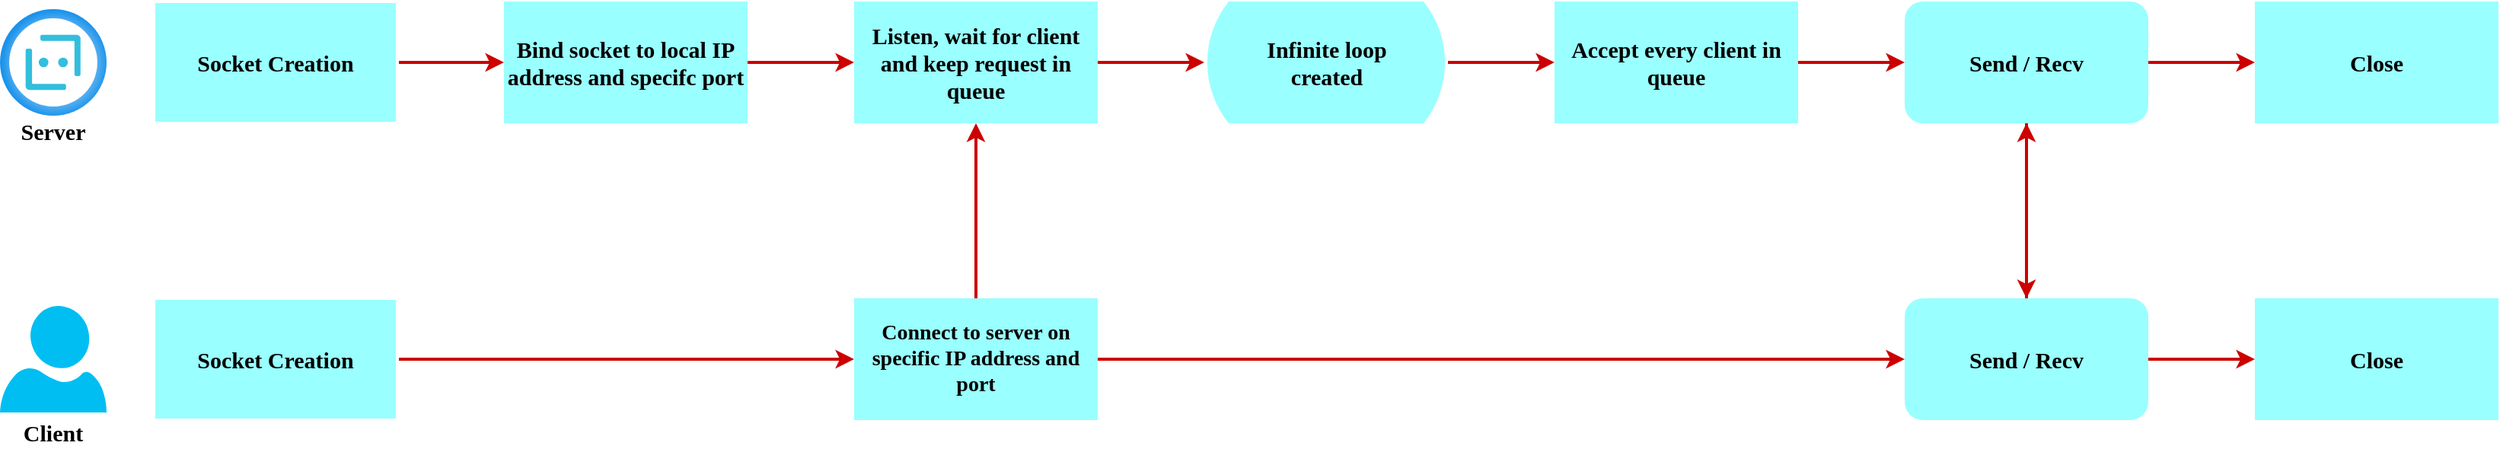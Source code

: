 <mxfile version="14.1.8" type="device"><diagram id="PEHcx1eiHYR9o6UcxjGh" name="Page-1"><mxGraphModel dx="2249" dy="816" grid="1" gridSize="10" guides="1" tooltips="1" connect="1" arrows="1" fold="1" page="1" pageScale="1" pageWidth="827" pageHeight="1169" math="0" shadow="0"><root><mxCell id="0"/><mxCell id="1" parent="0"/><mxCell id="b-gQB6hn-No2Mk-Usij--9" value="" style="aspect=fixed;html=1;points=[];align=center;image;fontSize=12;image=img/lib/azure2/ai_machine_learning/Bot_Services.svg;" parent="1" vertex="1"><mxGeometry x="-61" y="385" width="70" height="70" as="geometry"/></mxCell><mxCell id="b-gQB6hn-No2Mk-Usij--10" value="" style="verticalLabelPosition=bottom;html=1;verticalAlign=top;align=center;strokeColor=none;fillColor=#00BEF2;shape=mxgraph.azure.user;" parent="1" vertex="1"><mxGeometry x="-61" y="580" width="70" height="70" as="geometry"/></mxCell><mxCell id="b-gQB6hn-No2Mk-Usij--60" style="edgeStyle=orthogonalEdgeStyle;rounded=0;orthogonalLoop=1;jettySize=auto;html=1;strokeColor=#CC0000;strokeWidth=2;fontFamily=Verdana;fontSize=14;" parent="1" source="b-gQB6hn-No2Mk-Usij--11" target="b-gQB6hn-No2Mk-Usij--13" edge="1"><mxGeometry relative="1" as="geometry"/></mxCell><mxCell id="b-gQB6hn-No2Mk-Usij--11" value="&lt;div style=&quot;text-align: justify; font-size: 15px;&quot;&gt;&lt;b style=&quot;font-size: 15px;&quot;&gt;Socket Creation&lt;/b&gt;&lt;/div&gt;" style="rounded=0;whiteSpace=wrap;html=1;strokeWidth=2;strokeColor=#FFFFFF;fillColor=#99FFFF;fontFamily=Verdana;fontSize=15;" parent="1" vertex="1"><mxGeometry x="40" y="380" width="160" height="80" as="geometry"/></mxCell><mxCell id="b-gQB6hn-No2Mk-Usij--61" style="edgeStyle=orthogonalEdgeStyle;rounded=0;orthogonalLoop=1;jettySize=auto;html=1;strokeColor=#CC0000;strokeWidth=2;fontFamily=Verdana;fontSize=15;" parent="1" source="b-gQB6hn-No2Mk-Usij--13" target="b-gQB6hn-No2Mk-Usij--14" edge="1"><mxGeometry relative="1" as="geometry"/></mxCell><mxCell id="b-gQB6hn-No2Mk-Usij--13" value="Bind socket to local IP address and specifc port" style="rounded=0;whiteSpace=wrap;html=1;fontStyle=1;fontFamily=Verdana;fontSize=15;align=center;fillColor=#99FFFF;strokeColor=none;" parent="1" vertex="1"><mxGeometry x="270" y="380" width="160" height="80" as="geometry"/></mxCell><mxCell id="b-gQB6hn-No2Mk-Usij--62" value="" style="edgeStyle=orthogonalEdgeStyle;rounded=0;orthogonalLoop=1;jettySize=auto;html=1;strokeColor=#CC0000;strokeWidth=2;fontFamily=Verdana;fontSize=15;" parent="1" source="b-gQB6hn-No2Mk-Usij--14" target="b-gQB6hn-No2Mk-Usij--16" edge="1"><mxGeometry relative="1" as="geometry"><Array as="points"><mxPoint x="720" y="420"/><mxPoint x="720" y="420"/></Array></mxGeometry></mxCell><mxCell id="b-gQB6hn-No2Mk-Usij--14" value="Listen, wait for client and keep request in queue" style="rounded=0;whiteSpace=wrap;html=1;fillColor=#99FFFF;strokeColor=none;fontFamily=Verdana;fontSize=15;fontStyle=1" parent="1" vertex="1"><mxGeometry x="500" y="380" width="160" height="80" as="geometry"/></mxCell><mxCell id="b-gQB6hn-No2Mk-Usij--66" style="edgeStyle=orthogonalEdgeStyle;rounded=0;orthogonalLoop=1;jettySize=auto;html=1;entryX=0;entryY=0.5;entryDx=0;entryDy=0;strokeColor=#CC0000;strokeWidth=2;fontFamily=Verdana;fontSize=15;" parent="1" source="b-gQB6hn-No2Mk-Usij--15" target="b-gQB6hn-No2Mk-Usij--20" edge="1"><mxGeometry relative="1" as="geometry"/></mxCell><mxCell id="b-gQB6hn-No2Mk-Usij--15" value="Accept every client in queue" style="rounded=0;whiteSpace=wrap;html=1;fillColor=#99FFFF;strokeColor=none;fontFamily=Verdana;fontSize=15;fontStyle=1" parent="1" vertex="1"><mxGeometry x="960" y="380" width="160" height="80" as="geometry"/></mxCell><mxCell id="b-gQB6hn-No2Mk-Usij--65" style="edgeStyle=orthogonalEdgeStyle;rounded=0;orthogonalLoop=1;jettySize=auto;html=1;entryX=0;entryY=0.5;entryDx=0;entryDy=0;strokeColor=#CC0000;strokeWidth=2;fontFamily=Verdana;fontSize=15;" parent="1" source="b-gQB6hn-No2Mk-Usij--16" target="b-gQB6hn-No2Mk-Usij--15" edge="1"><mxGeometry relative="1" as="geometry"/></mxCell><mxCell id="b-gQB6hn-No2Mk-Usij--16" value="Infinite loop &lt;br style=&quot;font-size: 15px;&quot;&gt;created" style="html=1;dashed=0;whitespace=wrap;shape=mxgraph.dfd.loop;fillColor=#99FFFF;strokeColor=none;fontFamily=Verdana;fontSize=15;fontStyle=1" parent="1" vertex="1"><mxGeometry x="730" y="380" width="160" height="80" as="geometry"/></mxCell><mxCell id="b-gQB6hn-No2Mk-Usij--68" style="edgeStyle=orthogonalEdgeStyle;rounded=0;orthogonalLoop=1;jettySize=auto;html=1;strokeColor=#CC0000;strokeWidth=2;fontFamily=Verdana;fontSize=15;" parent="1" source="b-gQB6hn-No2Mk-Usij--20" target="b-gQB6hn-No2Mk-Usij--54" edge="1"><mxGeometry relative="1" as="geometry"/></mxCell><mxCell id="b-gQB6hn-No2Mk-Usij--73" style="edgeStyle=orthogonalEdgeStyle;rounded=0;orthogonalLoop=1;jettySize=auto;html=1;entryX=0.5;entryY=0;entryDx=0;entryDy=0;strokeColor=#CC0000;strokeWidth=2;fontFamily=Verdana;fontSize=15;" parent="1" source="b-gQB6hn-No2Mk-Usij--20" target="b-gQB6hn-No2Mk-Usij--72" edge="1"><mxGeometry relative="1" as="geometry"/></mxCell><mxCell id="b-gQB6hn-No2Mk-Usij--20" value="Send / Recv" style="rounded=1;whiteSpace=wrap;html=1;fillColor=#99FFFF;strokeColor=none;shadow=0;glass=0;sketch=0;fontFamily=Verdana;fontSize=15;fontStyle=1" parent="1" vertex="1"><mxGeometry x="1190" y="380" width="160" height="80" as="geometry"/></mxCell><mxCell id="b-gQB6hn-No2Mk-Usij--71" style="edgeStyle=orthogonalEdgeStyle;rounded=0;orthogonalLoop=1;jettySize=auto;html=1;entryX=0.5;entryY=1;entryDx=0;entryDy=0;strokeColor=#CC0000;strokeWidth=2;fontFamily=Verdana;fontSize=15;" parent="1" source="b-gQB6hn-No2Mk-Usij--24" target="b-gQB6hn-No2Mk-Usij--14" edge="1"><mxGeometry relative="1" as="geometry"/></mxCell><mxCell id="b-gQB6hn-No2Mk-Usij--77" style="edgeStyle=orthogonalEdgeStyle;rounded=0;orthogonalLoop=1;jettySize=auto;html=1;strokeColor=#CC0000;strokeWidth=2;fontFamily=Verdana;fontSize=15;" parent="1" source="b-gQB6hn-No2Mk-Usij--24" target="b-gQB6hn-No2Mk-Usij--72" edge="1"><mxGeometry relative="1" as="geometry"/></mxCell><mxCell id="b-gQB6hn-No2Mk-Usij--24" value="Connect to server on specific IP address and port" style="rounded=0;whiteSpace=wrap;html=1;fillColor=#99FFFF;fontFamily=Verdana;fontSize=14;fontStyle=1;strokeColor=none;" parent="1" vertex="1"><mxGeometry x="500" y="575" width="160" height="80" as="geometry"/></mxCell><mxCell id="b-gQB6hn-No2Mk-Usij--54" value="Close" style="rounded=0;whiteSpace=wrap;html=1;fontFamily=Verdana;fontSize=15;fontStyle=1;fillColor=#99FFFF;strokeColor=none;" parent="1" vertex="1"><mxGeometry x="1420" y="380" width="160" height="80" as="geometry"/></mxCell><mxCell id="b-gQB6hn-No2Mk-Usij--58" value="&lt;b style=&quot;font-size: 15px;&quot;&gt;Server&lt;/b&gt;" style="text;html=1;strokeColor=none;fillColor=none;align=center;verticalAlign=middle;whiteSpace=wrap;rounded=0;shadow=0;glass=0;sketch=0;fontFamily=Verdana;fontSize=15;" parent="1" vertex="1"><mxGeometry x="-46" y="455" width="40" height="20" as="geometry"/></mxCell><mxCell id="b-gQB6hn-No2Mk-Usij--59" value="&lt;b style=&quot;font-size: 15px;&quot;&gt;Client&lt;/b&gt;" style="text;html=1;strokeColor=none;fillColor=none;align=center;verticalAlign=middle;whiteSpace=wrap;rounded=0;shadow=0;glass=0;sketch=0;fontFamily=Verdana;fontSize=15;" parent="1" vertex="1"><mxGeometry x="-46" y="652.75" width="40" height="20" as="geometry"/></mxCell><mxCell id="b-gQB6hn-No2Mk-Usij--70" style="edgeStyle=orthogonalEdgeStyle;rounded=0;orthogonalLoop=1;jettySize=auto;html=1;entryX=0;entryY=0.5;entryDx=0;entryDy=0;strokeColor=#CC0000;strokeWidth=2;fontFamily=Verdana;fontSize=15;" parent="1" source="b-gQB6hn-No2Mk-Usij--69" target="b-gQB6hn-No2Mk-Usij--24" edge="1"><mxGeometry relative="1" as="geometry"/></mxCell><mxCell id="b-gQB6hn-No2Mk-Usij--69" value="&lt;div style=&quot;text-align: justify; font-size: 15px;&quot;&gt;&lt;b style=&quot;font-size: 15px;&quot;&gt;Socket Creation&lt;/b&gt;&lt;/div&gt;" style="rounded=0;whiteSpace=wrap;html=1;strokeWidth=2;strokeColor=#FFFFFF;fillColor=#99FFFF;fontFamily=Verdana;fontSize=15;" parent="1" vertex="1"><mxGeometry x="40" y="575" width="160" height="80" as="geometry"/></mxCell><mxCell id="b-gQB6hn-No2Mk-Usij--74" style="edgeStyle=orthogonalEdgeStyle;rounded=0;orthogonalLoop=1;jettySize=auto;html=1;entryX=0.5;entryY=1;entryDx=0;entryDy=0;strokeColor=#CC0000;strokeWidth=2;fontFamily=Verdana;fontSize=15;" parent="1" source="b-gQB6hn-No2Mk-Usij--72" target="b-gQB6hn-No2Mk-Usij--20" edge="1"><mxGeometry relative="1" as="geometry"/></mxCell><mxCell id="b-gQB6hn-No2Mk-Usij--76" style="edgeStyle=orthogonalEdgeStyle;rounded=0;orthogonalLoop=1;jettySize=auto;html=1;entryX=0;entryY=0.5;entryDx=0;entryDy=0;strokeColor=#CC0000;strokeWidth=2;fontFamily=Verdana;fontSize=15;" parent="1" source="b-gQB6hn-No2Mk-Usij--72" target="b-gQB6hn-No2Mk-Usij--75" edge="1"><mxGeometry relative="1" as="geometry"/></mxCell><mxCell id="b-gQB6hn-No2Mk-Usij--72" value="Send / Recv" style="rounded=1;whiteSpace=wrap;html=1;fillColor=#99FFFF;strokeColor=none;shadow=0;glass=0;sketch=0;fontFamily=Verdana;fontSize=15;fontStyle=1" parent="1" vertex="1"><mxGeometry x="1190" y="575" width="160" height="80" as="geometry"/></mxCell><mxCell id="b-gQB6hn-No2Mk-Usij--75" value="Close" style="rounded=0;whiteSpace=wrap;html=1;fontFamily=Verdana;fontSize=15;fontStyle=1;fillColor=#99FFFF;strokeColor=none;" parent="1" vertex="1"><mxGeometry x="1420" y="575" width="160" height="80" as="geometry"/></mxCell></root></mxGraphModel></diagram></mxfile>